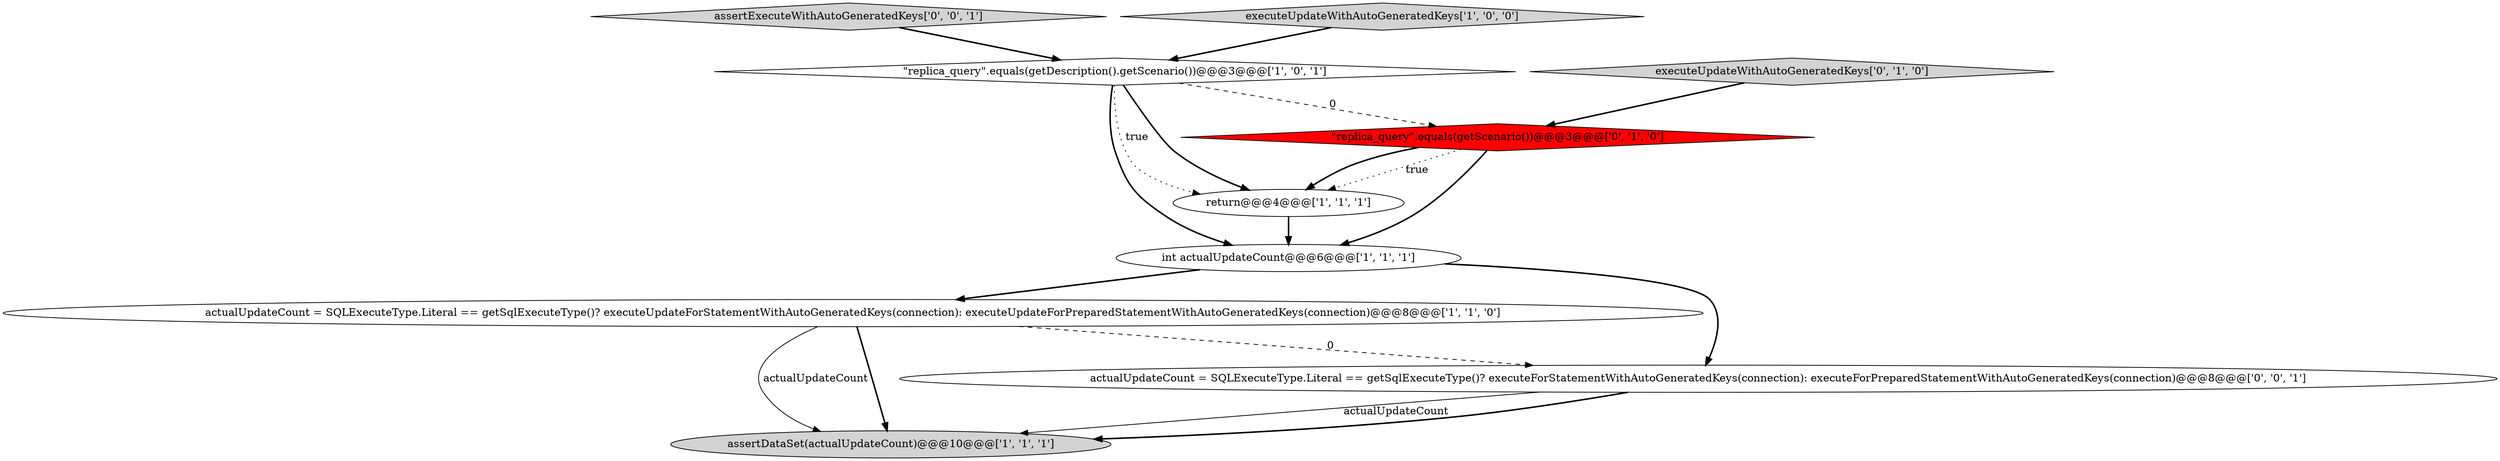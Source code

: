 digraph {
9 [style = filled, label = "assertExecuteWithAutoGeneratedKeys['0', '0', '1']", fillcolor = lightgray, shape = diamond image = "AAA0AAABBB3BBB"];
1 [style = filled, label = "executeUpdateWithAutoGeneratedKeys['1', '0', '0']", fillcolor = lightgray, shape = diamond image = "AAA0AAABBB1BBB"];
3 [style = filled, label = "actualUpdateCount = SQLExecuteType.Literal == getSqlExecuteType()? executeUpdateForStatementWithAutoGeneratedKeys(connection): executeUpdateForPreparedStatementWithAutoGeneratedKeys(connection)@@@8@@@['1', '1', '0']", fillcolor = white, shape = ellipse image = "AAA0AAABBB1BBB"];
7 [style = filled, label = "\"replica_query\".equals(getScenario())@@@3@@@['0', '1', '0']", fillcolor = red, shape = diamond image = "AAA1AAABBB2BBB"];
8 [style = filled, label = "actualUpdateCount = SQLExecuteType.Literal == getSqlExecuteType()? executeForStatementWithAutoGeneratedKeys(connection): executeForPreparedStatementWithAutoGeneratedKeys(connection)@@@8@@@['0', '0', '1']", fillcolor = white, shape = ellipse image = "AAA0AAABBB3BBB"];
2 [style = filled, label = "\"replica_query\".equals(getDescription().getScenario())@@@3@@@['1', '0', '1']", fillcolor = white, shape = diamond image = "AAA0AAABBB1BBB"];
4 [style = filled, label = "assertDataSet(actualUpdateCount)@@@10@@@['1', '1', '1']", fillcolor = lightgray, shape = ellipse image = "AAA0AAABBB1BBB"];
0 [style = filled, label = "int actualUpdateCount@@@6@@@['1', '1', '1']", fillcolor = white, shape = ellipse image = "AAA0AAABBB1BBB"];
6 [style = filled, label = "executeUpdateWithAutoGeneratedKeys['0', '1', '0']", fillcolor = lightgray, shape = diamond image = "AAA0AAABBB2BBB"];
5 [style = filled, label = "return@@@4@@@['1', '1', '1']", fillcolor = white, shape = ellipse image = "AAA0AAABBB1BBB"];
0->3 [style = bold, label=""];
8->4 [style = solid, label="actualUpdateCount"];
3->8 [style = dashed, label="0"];
1->2 [style = bold, label=""];
2->0 [style = bold, label=""];
7->5 [style = bold, label=""];
7->0 [style = bold, label=""];
8->4 [style = bold, label=""];
3->4 [style = solid, label="actualUpdateCount"];
2->5 [style = dotted, label="true"];
5->0 [style = bold, label=""];
6->7 [style = bold, label=""];
2->7 [style = dashed, label="0"];
9->2 [style = bold, label=""];
3->4 [style = bold, label=""];
2->5 [style = bold, label=""];
7->5 [style = dotted, label="true"];
0->8 [style = bold, label=""];
}

